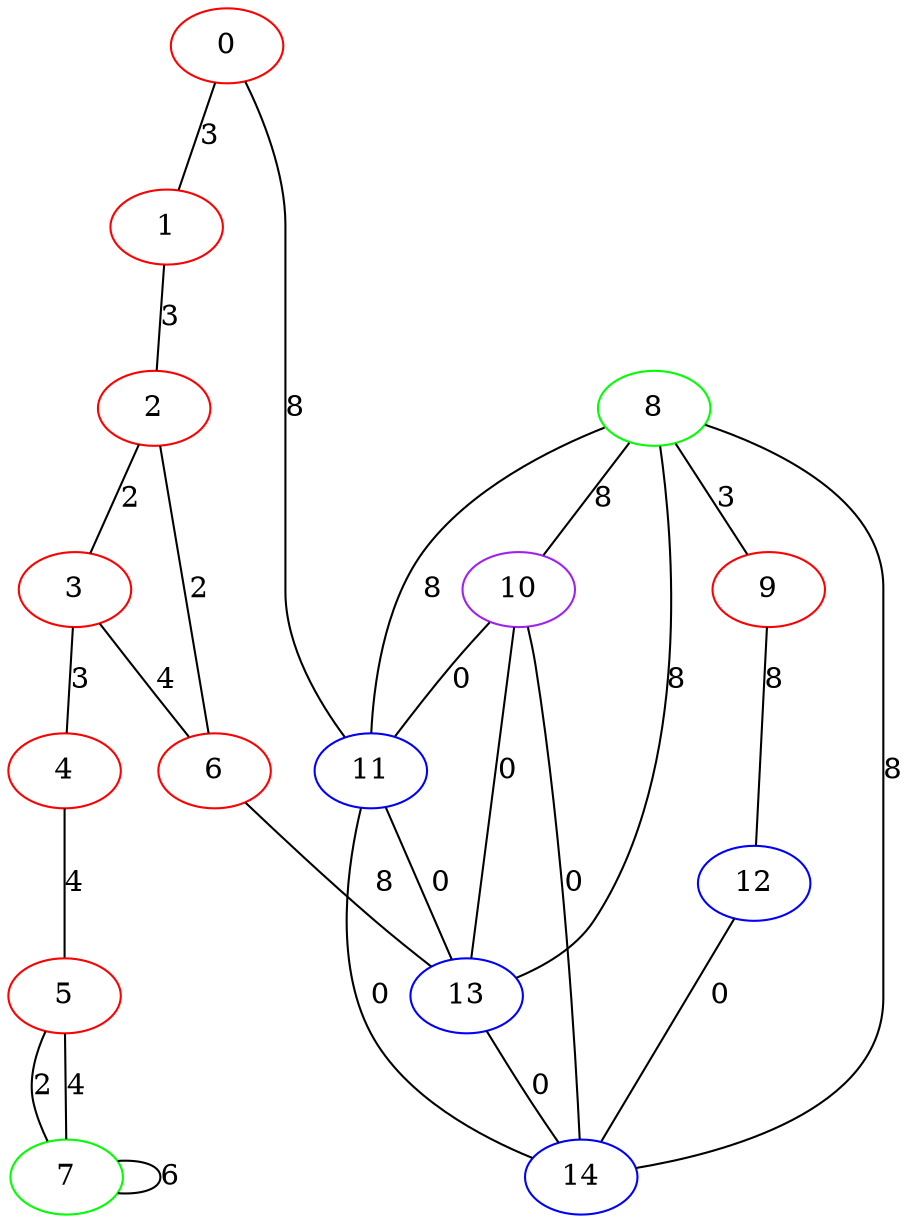 graph "" {
0 [color=red, weight=1];
1 [color=red, weight=1];
2 [color=red, weight=1];
3 [color=red, weight=1];
4 [color=red, weight=1];
5 [color=red, weight=1];
6 [color=red, weight=1];
7 [color=green, weight=2];
8 [color=green, weight=2];
9 [color=red, weight=1];
10 [color=purple, weight=4];
11 [color=blue, weight=3];
12 [color=blue, weight=3];
13 [color=blue, weight=3];
14 [color=blue, weight=3];
0 -- 1  [key=0, label=3];
0 -- 11  [key=0, label=8];
1 -- 2  [key=0, label=3];
2 -- 3  [key=0, label=2];
2 -- 6  [key=0, label=2];
3 -- 4  [key=0, label=3];
3 -- 6  [key=0, label=4];
4 -- 5  [key=0, label=4];
5 -- 7  [key=0, label=2];
5 -- 7  [key=1, label=4];
6 -- 13  [key=0, label=8];
7 -- 7  [key=0, label=6];
8 -- 9  [key=0, label=3];
8 -- 10  [key=0, label=8];
8 -- 11  [key=0, label=8];
8 -- 13  [key=0, label=8];
8 -- 14  [key=0, label=8];
9 -- 12  [key=0, label=8];
10 -- 11  [key=0, label=0];
10 -- 13  [key=0, label=0];
10 -- 14  [key=0, label=0];
11 -- 13  [key=0, label=0];
11 -- 14  [key=0, label=0];
12 -- 14  [key=0, label=0];
13 -- 14  [key=0, label=0];
}
